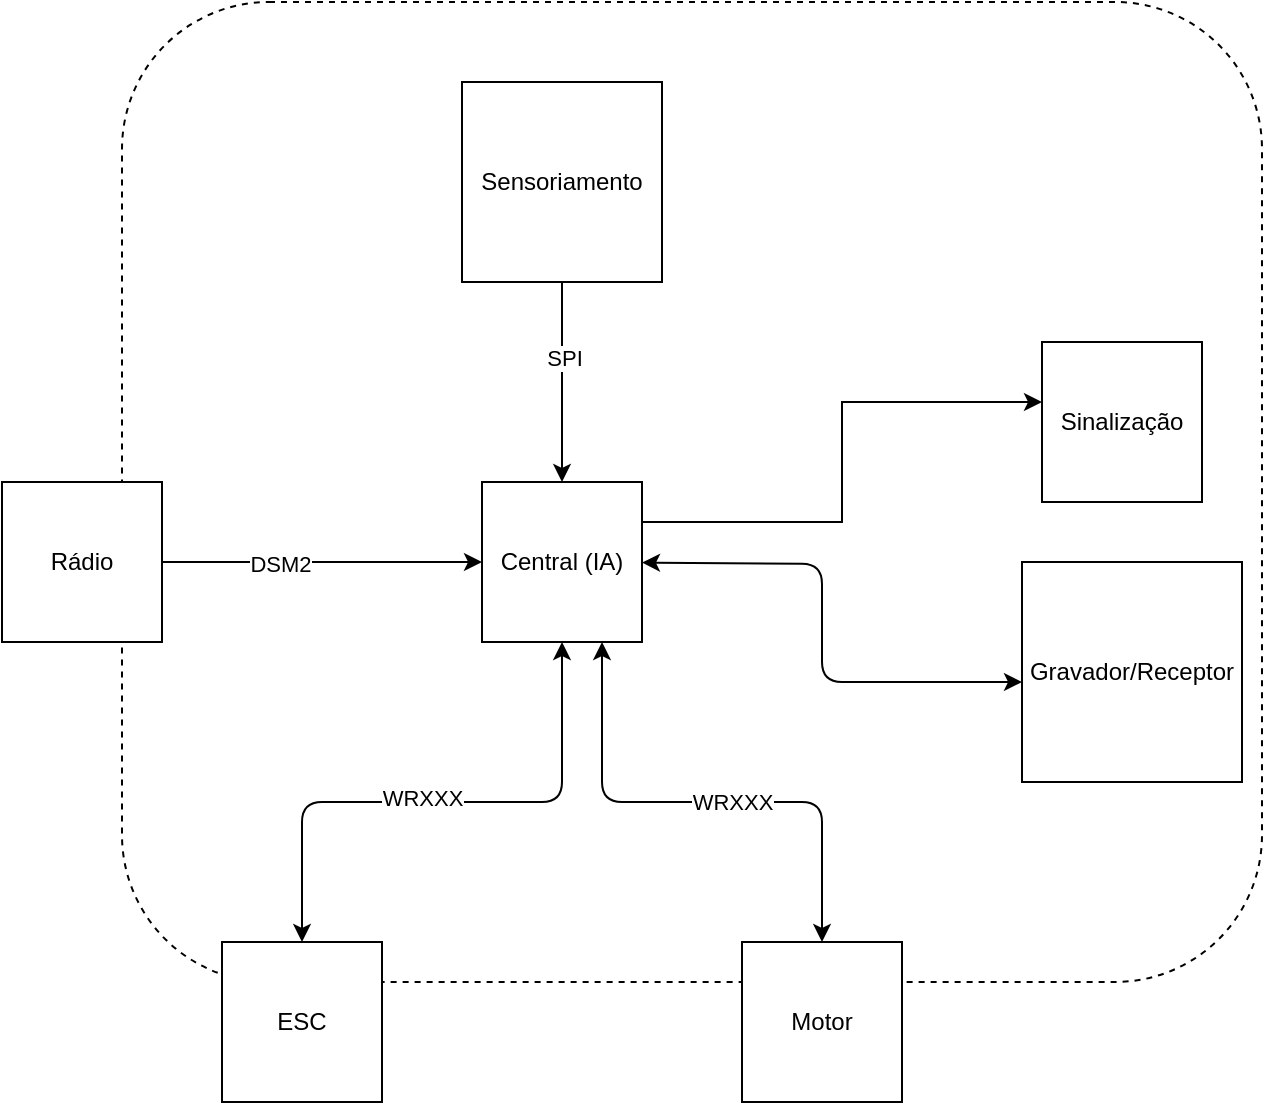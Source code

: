 <mxfile version="13.3.9" type="device"><diagram id="AjKNjJVYeF4eaTpeL35M" name="Page-1"><mxGraphModel dx="1038" dy="580" grid="1" gridSize="10" guides="1" tooltips="1" connect="1" arrows="1" fold="1" page="1" pageScale="1" pageWidth="827" pageHeight="1169" math="0" shadow="0"><root><mxCell id="0"/><mxCell id="1" parent="0"/><mxCell id="Hqy_SomLiCazeqJK2xGv-25" value="" style="rounded=1;whiteSpace=wrap;html=1;dashed=1;" vertex="1" parent="1"><mxGeometry x="140" y="40" width="570" height="490" as="geometry"/></mxCell><mxCell id="Hqy_SomLiCazeqJK2xGv-18" style="edgeStyle=orthogonalEdgeStyle;rounded=0;orthogonalLoop=1;jettySize=auto;html=1;" edge="1" parent="1" source="Hqy_SomLiCazeqJK2xGv-1" target="Hqy_SomLiCazeqJK2xGv-17"><mxGeometry relative="1" as="geometry"><Array as="points"><mxPoint x="500" y="300"/><mxPoint x="500" y="240"/></Array></mxGeometry></mxCell><mxCell id="Hqy_SomLiCazeqJK2xGv-1" value="Central (IA)" style="whiteSpace=wrap;html=1;aspect=fixed;" vertex="1" parent="1"><mxGeometry x="320" y="280" width="80" height="80" as="geometry"/></mxCell><mxCell id="Hqy_SomLiCazeqJK2xGv-4" style="edgeStyle=orthogonalEdgeStyle;rounded=0;orthogonalLoop=1;jettySize=auto;html=1;" edge="1" parent="1" source="Hqy_SomLiCazeqJK2xGv-2" target="Hqy_SomLiCazeqJK2xGv-1"><mxGeometry relative="1" as="geometry"/></mxCell><mxCell id="Hqy_SomLiCazeqJK2xGv-5" value="SPI" style="edgeLabel;html=1;align=center;verticalAlign=middle;resizable=0;points=[];" vertex="1" connectable="0" parent="Hqy_SomLiCazeqJK2xGv-4"><mxGeometry x="-0.252" y="1" relative="1" as="geometry"><mxPoint as="offset"/></mxGeometry></mxCell><mxCell id="Hqy_SomLiCazeqJK2xGv-2" value="Sensoriamento" style="whiteSpace=wrap;html=1;aspect=fixed;" vertex="1" parent="1"><mxGeometry x="310" y="80" width="100" height="100" as="geometry"/></mxCell><mxCell id="Hqy_SomLiCazeqJK2xGv-7" style="edgeStyle=orthogonalEdgeStyle;rounded=0;orthogonalLoop=1;jettySize=auto;html=1;" edge="1" parent="1" source="Hqy_SomLiCazeqJK2xGv-6" target="Hqy_SomLiCazeqJK2xGv-1"><mxGeometry relative="1" as="geometry"/></mxCell><mxCell id="Hqy_SomLiCazeqJK2xGv-8" value="DSM2" style="edgeLabel;html=1;align=center;verticalAlign=middle;resizable=0;points=[];" vertex="1" connectable="0" parent="Hqy_SomLiCazeqJK2xGv-7"><mxGeometry x="-0.263" y="-1" relative="1" as="geometry"><mxPoint as="offset"/></mxGeometry></mxCell><mxCell id="Hqy_SomLiCazeqJK2xGv-6" value="Rádio" style="whiteSpace=wrap;html=1;aspect=fixed;" vertex="1" parent="1"><mxGeometry x="80" y="280" width="80" height="80" as="geometry"/></mxCell><mxCell id="Hqy_SomLiCazeqJK2xGv-9" value="ESC" style="whiteSpace=wrap;html=1;aspect=fixed;" vertex="1" parent="1"><mxGeometry x="190" y="510" width="80" height="80" as="geometry"/></mxCell><mxCell id="Hqy_SomLiCazeqJK2xGv-10" value="Motor" style="whiteSpace=wrap;html=1;aspect=fixed;" vertex="1" parent="1"><mxGeometry x="450" y="510" width="80" height="80" as="geometry"/></mxCell><mxCell id="Hqy_SomLiCazeqJK2xGv-13" value="" style="endArrow=classic;startArrow=classic;html=1;exitX=0.5;exitY=0;exitDx=0;exitDy=0;" edge="1" parent="1" source="Hqy_SomLiCazeqJK2xGv-9" target="Hqy_SomLiCazeqJK2xGv-1"><mxGeometry width="50" height="50" relative="1" as="geometry"><mxPoint x="430" y="420" as="sourcePoint"/><mxPoint x="480" y="370" as="targetPoint"/><Array as="points"><mxPoint x="230" y="440"/><mxPoint x="360" y="440"/></Array></mxGeometry></mxCell><mxCell id="Hqy_SomLiCazeqJK2xGv-23" value="WRXXX" style="edgeLabel;html=1;align=center;verticalAlign=middle;resizable=0;points=[];" vertex="1" connectable="0" parent="Hqy_SomLiCazeqJK2xGv-13"><mxGeometry x="-0.193" y="2" relative="1" as="geometry"><mxPoint x="17" as="offset"/></mxGeometry></mxCell><mxCell id="Hqy_SomLiCazeqJK2xGv-15" value="" style="endArrow=classic;startArrow=classic;html=1;entryX=0.75;entryY=1;entryDx=0;entryDy=0;" edge="1" parent="1" source="Hqy_SomLiCazeqJK2xGv-10" target="Hqy_SomLiCazeqJK2xGv-1"><mxGeometry width="50" height="50" relative="1" as="geometry"><mxPoint x="410" y="470" as="sourcePoint"/><mxPoint x="460" y="420" as="targetPoint"/><Array as="points"><mxPoint x="490" y="440"/><mxPoint x="380" y="440"/></Array></mxGeometry></mxCell><mxCell id="Hqy_SomLiCazeqJK2xGv-24" value="WRXXX" style="edgeLabel;html=1;align=center;verticalAlign=middle;resizable=0;points=[];" vertex="1" connectable="0" parent="Hqy_SomLiCazeqJK2xGv-15"><mxGeometry x="-0.115" relative="1" as="geometry"><mxPoint as="offset"/></mxGeometry></mxCell><mxCell id="Hqy_SomLiCazeqJK2xGv-17" value="Sinalização" style="whiteSpace=wrap;html=1;aspect=fixed;" vertex="1" parent="1"><mxGeometry x="600" y="210" width="80" height="80" as="geometry"/></mxCell><mxCell id="Hqy_SomLiCazeqJK2xGv-19" value="Gravador/Receptor" style="whiteSpace=wrap;html=1;aspect=fixed;" vertex="1" parent="1"><mxGeometry x="590" y="320" width="110" height="110" as="geometry"/></mxCell><mxCell id="Hqy_SomLiCazeqJK2xGv-22" value="" style="endArrow=classic;startArrow=classic;html=1;" edge="1" parent="1" target="Hqy_SomLiCazeqJK2xGv-1"><mxGeometry width="50" height="50" relative="1" as="geometry"><mxPoint x="590" y="380" as="sourcePoint"/><mxPoint x="480" y="370" as="targetPoint"/><Array as="points"><mxPoint x="490" y="380"/><mxPoint x="490" y="321"/></Array></mxGeometry></mxCell></root></mxGraphModel></diagram></mxfile>